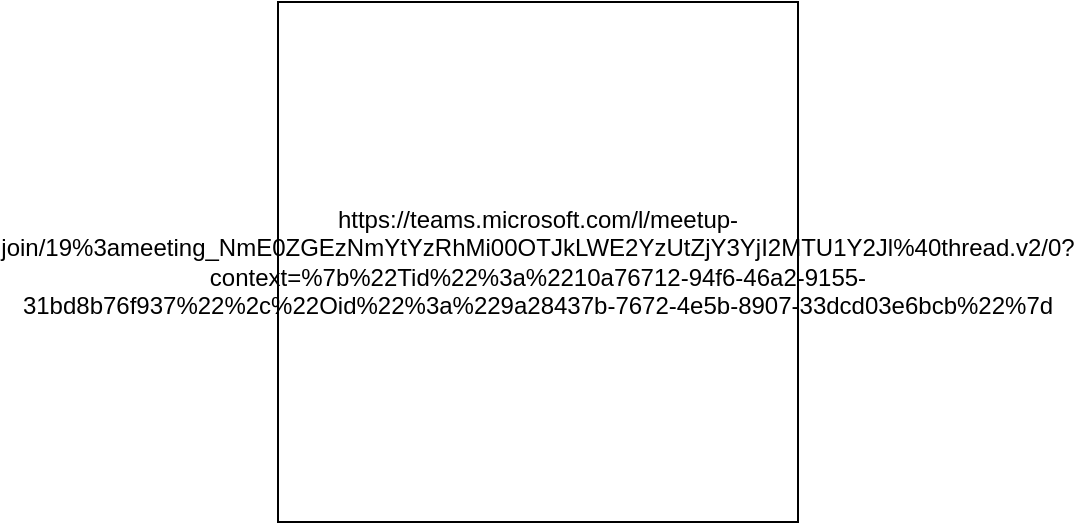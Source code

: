 <mxfile version="28.1.0">
  <diagram name="Página-1" id="LPzA1EdKOrGCX12UJips">
    <mxGraphModel dx="1426" dy="733" grid="1" gridSize="10" guides="1" tooltips="1" connect="1" arrows="1" fold="1" page="1" pageScale="1" pageWidth="827" pageHeight="1169" math="0" shadow="0">
      <root>
        <mxCell id="0" />
        <mxCell id="1" parent="0" />
        <mxCell id="fDY8WagoMxv6HgcgvUBz-1" value="https://teams.microsoft.com/l/meetup-join/19%3ameeting_NmE0ZGEzNmYtYzRhMi00OTJkLWE2YzUtZjY3YjI2MTU1Y2Jl%40thread.v2/0?context=%7b%22Tid%22%3a%2210a76712-94f6-46a2-9155-31bd8b76f937%22%2c%22Oid%22%3a%229a28437b-7672-4e5b-8907-33dcd03e6bcb%22%7d" style="whiteSpace=wrap;html=1;aspect=fixed;" parent="1" vertex="1">
          <mxGeometry x="190" width="260" height="260" as="geometry" />
        </mxCell>
      </root>
    </mxGraphModel>
  </diagram>
</mxfile>
